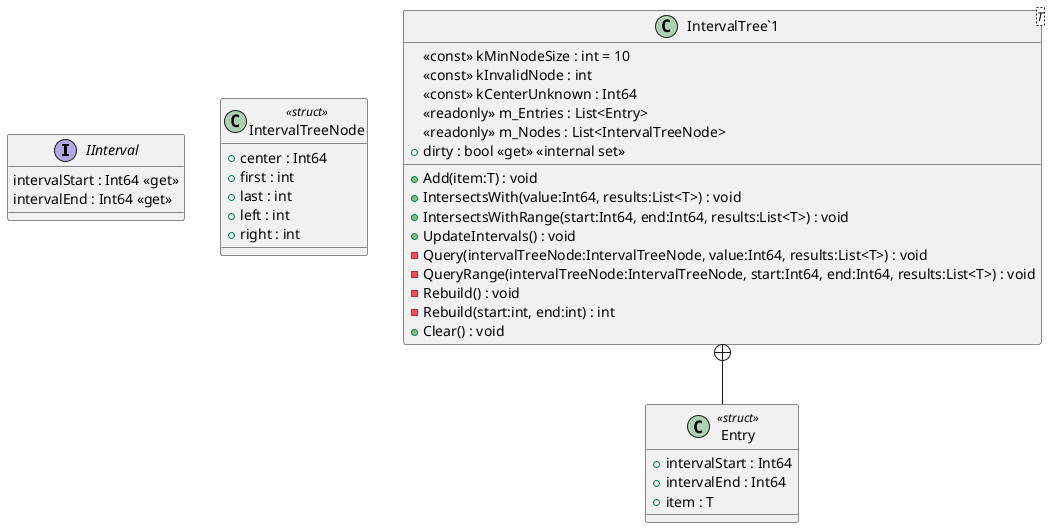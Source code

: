 @startuml
interface IInterval {
    intervalStart : Int64 <<get>>
    intervalEnd : Int64 <<get>>
}
class IntervalTreeNode <<struct>> {
    + center : Int64
    + first : int
    + last : int
    + left : int
    + right : int
}
class "IntervalTree`1"<T> {
    <<const>> kMinNodeSize : int = 10
    <<const>> kInvalidNode : int
    <<const>> kCenterUnknown : Int64
    <<readonly>> m_Entries : List<Entry>
    <<readonly>> m_Nodes : List<IntervalTreeNode>
    + dirty : bool <<get>> <<internal set>>
    + Add(item:T) : void
    + IntersectsWith(value:Int64, results:List<T>) : void
    + IntersectsWithRange(start:Int64, end:Int64, results:List<T>) : void
    + UpdateIntervals() : void
    - Query(intervalTreeNode:IntervalTreeNode, value:Int64, results:List<T>) : void
    - QueryRange(intervalTreeNode:IntervalTreeNode, start:Int64, end:Int64, results:List<T>) : void
    - Rebuild() : void
    - Rebuild(start:int, end:int) : int
    + Clear() : void
}
class Entry <<struct>> {
    + intervalStart : Int64
    + intervalEnd : Int64
    + item : T
}
"IntervalTree`1" +-- Entry
@enduml
